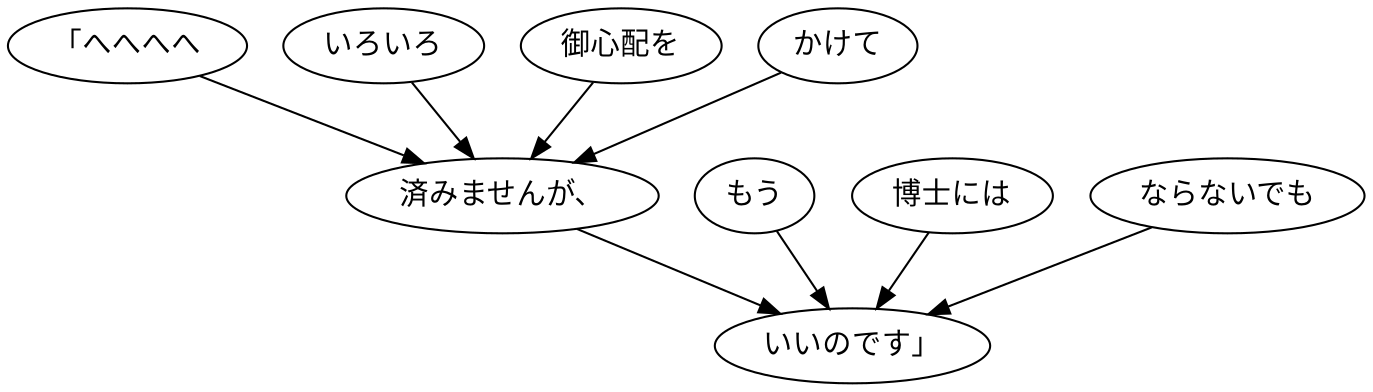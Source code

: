digraph graph8413 {
	node0 [label="「へへへへ"];
	node1 [label="いろいろ"];
	node2 [label="御心配を"];
	node3 [label="かけて"];
	node4 [label="済みませんが、"];
	node5 [label="もう"];
	node6 [label="博士には"];
	node7 [label="ならないでも"];
	node8 [label="いいのです」"];
	node0 -> node4;
	node1 -> node4;
	node2 -> node4;
	node3 -> node4;
	node4 -> node8;
	node5 -> node8;
	node6 -> node8;
	node7 -> node8;
}
